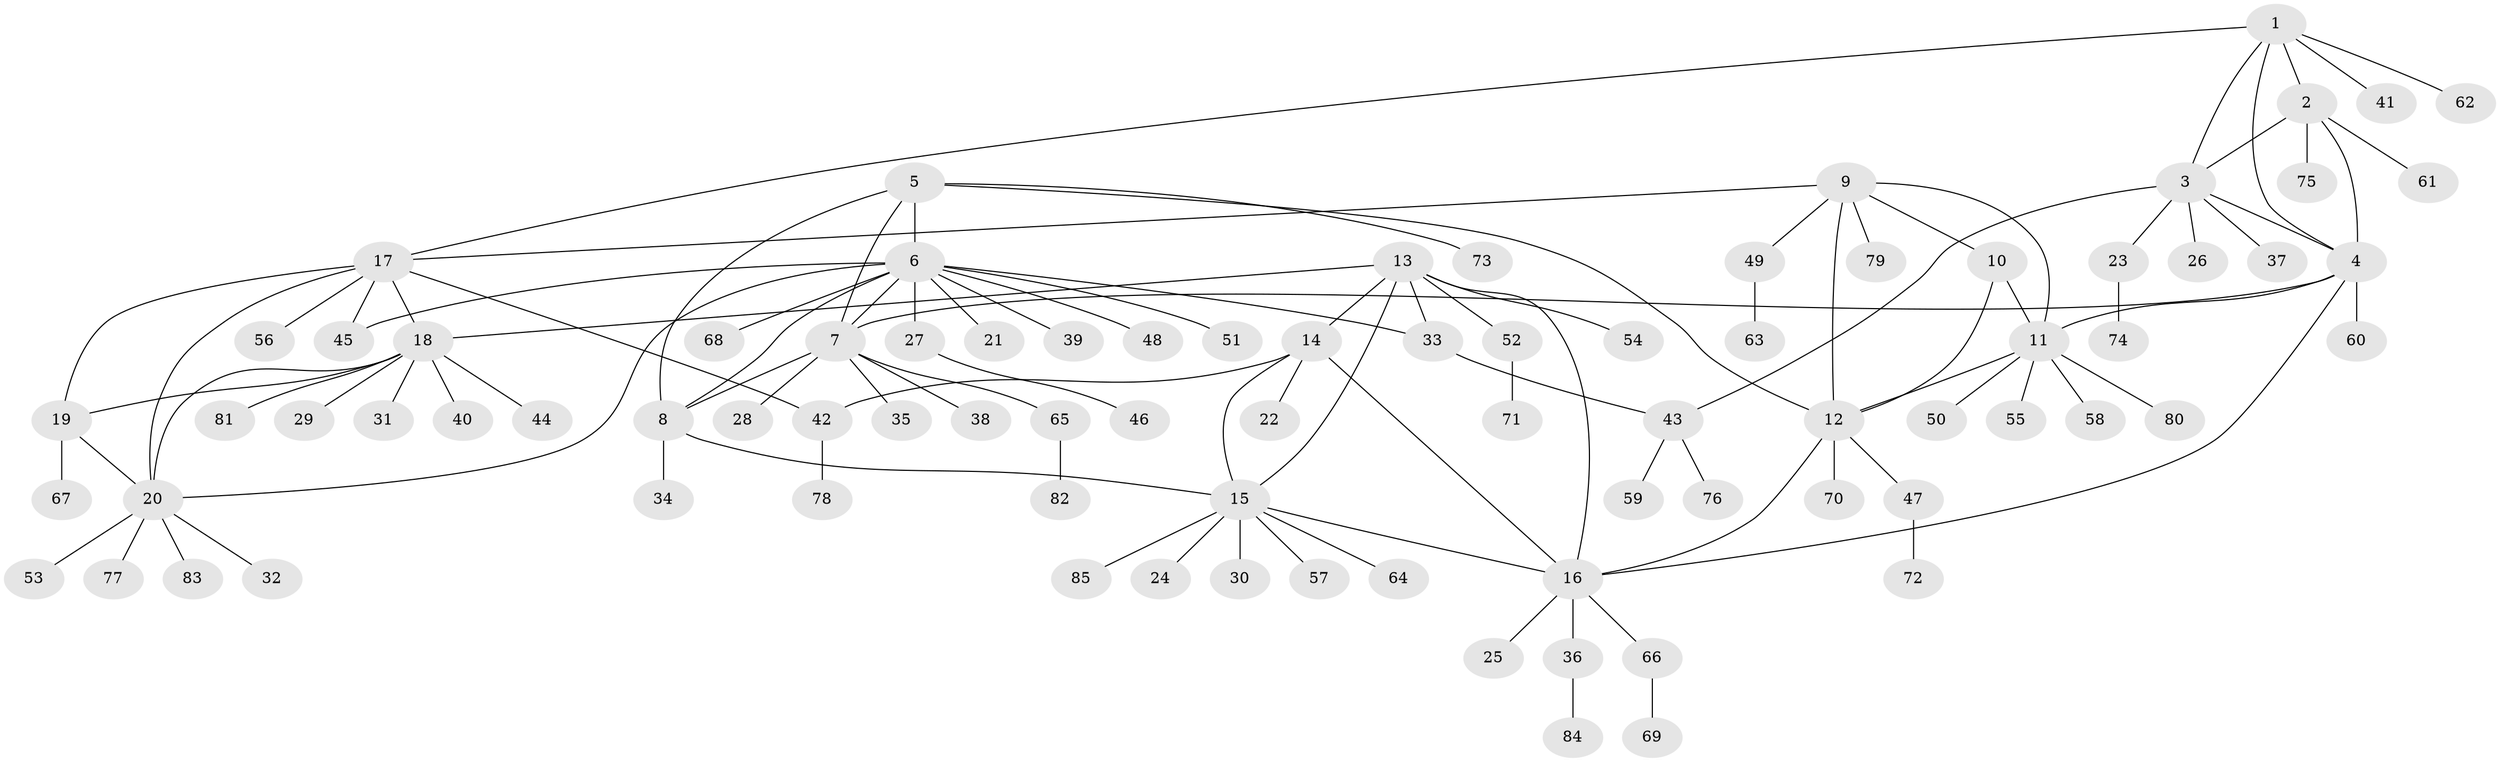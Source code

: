 // coarse degree distribution, {5: 0.03773584905660377, 4: 0.09433962264150944, 6: 0.07547169811320754, 11: 0.018867924528301886, 7: 0.07547169811320754, 3: 0.07547169811320754, 8: 0.03773584905660377, 1: 0.5471698113207547, 2: 0.03773584905660377}
// Generated by graph-tools (version 1.1) at 2025/52/03/04/25 22:52:23]
// undirected, 85 vertices, 109 edges
graph export_dot {
  node [color=gray90,style=filled];
  1;
  2;
  3;
  4;
  5;
  6;
  7;
  8;
  9;
  10;
  11;
  12;
  13;
  14;
  15;
  16;
  17;
  18;
  19;
  20;
  21;
  22;
  23;
  24;
  25;
  26;
  27;
  28;
  29;
  30;
  31;
  32;
  33;
  34;
  35;
  36;
  37;
  38;
  39;
  40;
  41;
  42;
  43;
  44;
  45;
  46;
  47;
  48;
  49;
  50;
  51;
  52;
  53;
  54;
  55;
  56;
  57;
  58;
  59;
  60;
  61;
  62;
  63;
  64;
  65;
  66;
  67;
  68;
  69;
  70;
  71;
  72;
  73;
  74;
  75;
  76;
  77;
  78;
  79;
  80;
  81;
  82;
  83;
  84;
  85;
  1 -- 2;
  1 -- 3;
  1 -- 4;
  1 -- 17;
  1 -- 41;
  1 -- 62;
  2 -- 3;
  2 -- 4;
  2 -- 61;
  2 -- 75;
  3 -- 4;
  3 -- 23;
  3 -- 26;
  3 -- 37;
  3 -- 43;
  4 -- 7;
  4 -- 11;
  4 -- 16;
  4 -- 60;
  5 -- 6;
  5 -- 7;
  5 -- 8;
  5 -- 12;
  5 -- 73;
  6 -- 7;
  6 -- 8;
  6 -- 20;
  6 -- 21;
  6 -- 27;
  6 -- 33;
  6 -- 39;
  6 -- 45;
  6 -- 48;
  6 -- 51;
  6 -- 68;
  7 -- 8;
  7 -- 28;
  7 -- 35;
  7 -- 38;
  7 -- 65;
  8 -- 15;
  8 -- 34;
  9 -- 10;
  9 -- 11;
  9 -- 12;
  9 -- 17;
  9 -- 49;
  9 -- 79;
  10 -- 11;
  10 -- 12;
  11 -- 12;
  11 -- 50;
  11 -- 55;
  11 -- 58;
  11 -- 80;
  12 -- 16;
  12 -- 47;
  12 -- 70;
  13 -- 14;
  13 -- 15;
  13 -- 16;
  13 -- 18;
  13 -- 33;
  13 -- 52;
  13 -- 54;
  14 -- 15;
  14 -- 16;
  14 -- 22;
  14 -- 42;
  15 -- 16;
  15 -- 24;
  15 -- 30;
  15 -- 57;
  15 -- 64;
  15 -- 85;
  16 -- 25;
  16 -- 36;
  16 -- 66;
  17 -- 18;
  17 -- 19;
  17 -- 20;
  17 -- 42;
  17 -- 45;
  17 -- 56;
  18 -- 19;
  18 -- 20;
  18 -- 29;
  18 -- 31;
  18 -- 40;
  18 -- 44;
  18 -- 81;
  19 -- 20;
  19 -- 67;
  20 -- 32;
  20 -- 53;
  20 -- 77;
  20 -- 83;
  23 -- 74;
  27 -- 46;
  33 -- 43;
  36 -- 84;
  42 -- 78;
  43 -- 59;
  43 -- 76;
  47 -- 72;
  49 -- 63;
  52 -- 71;
  65 -- 82;
  66 -- 69;
}
